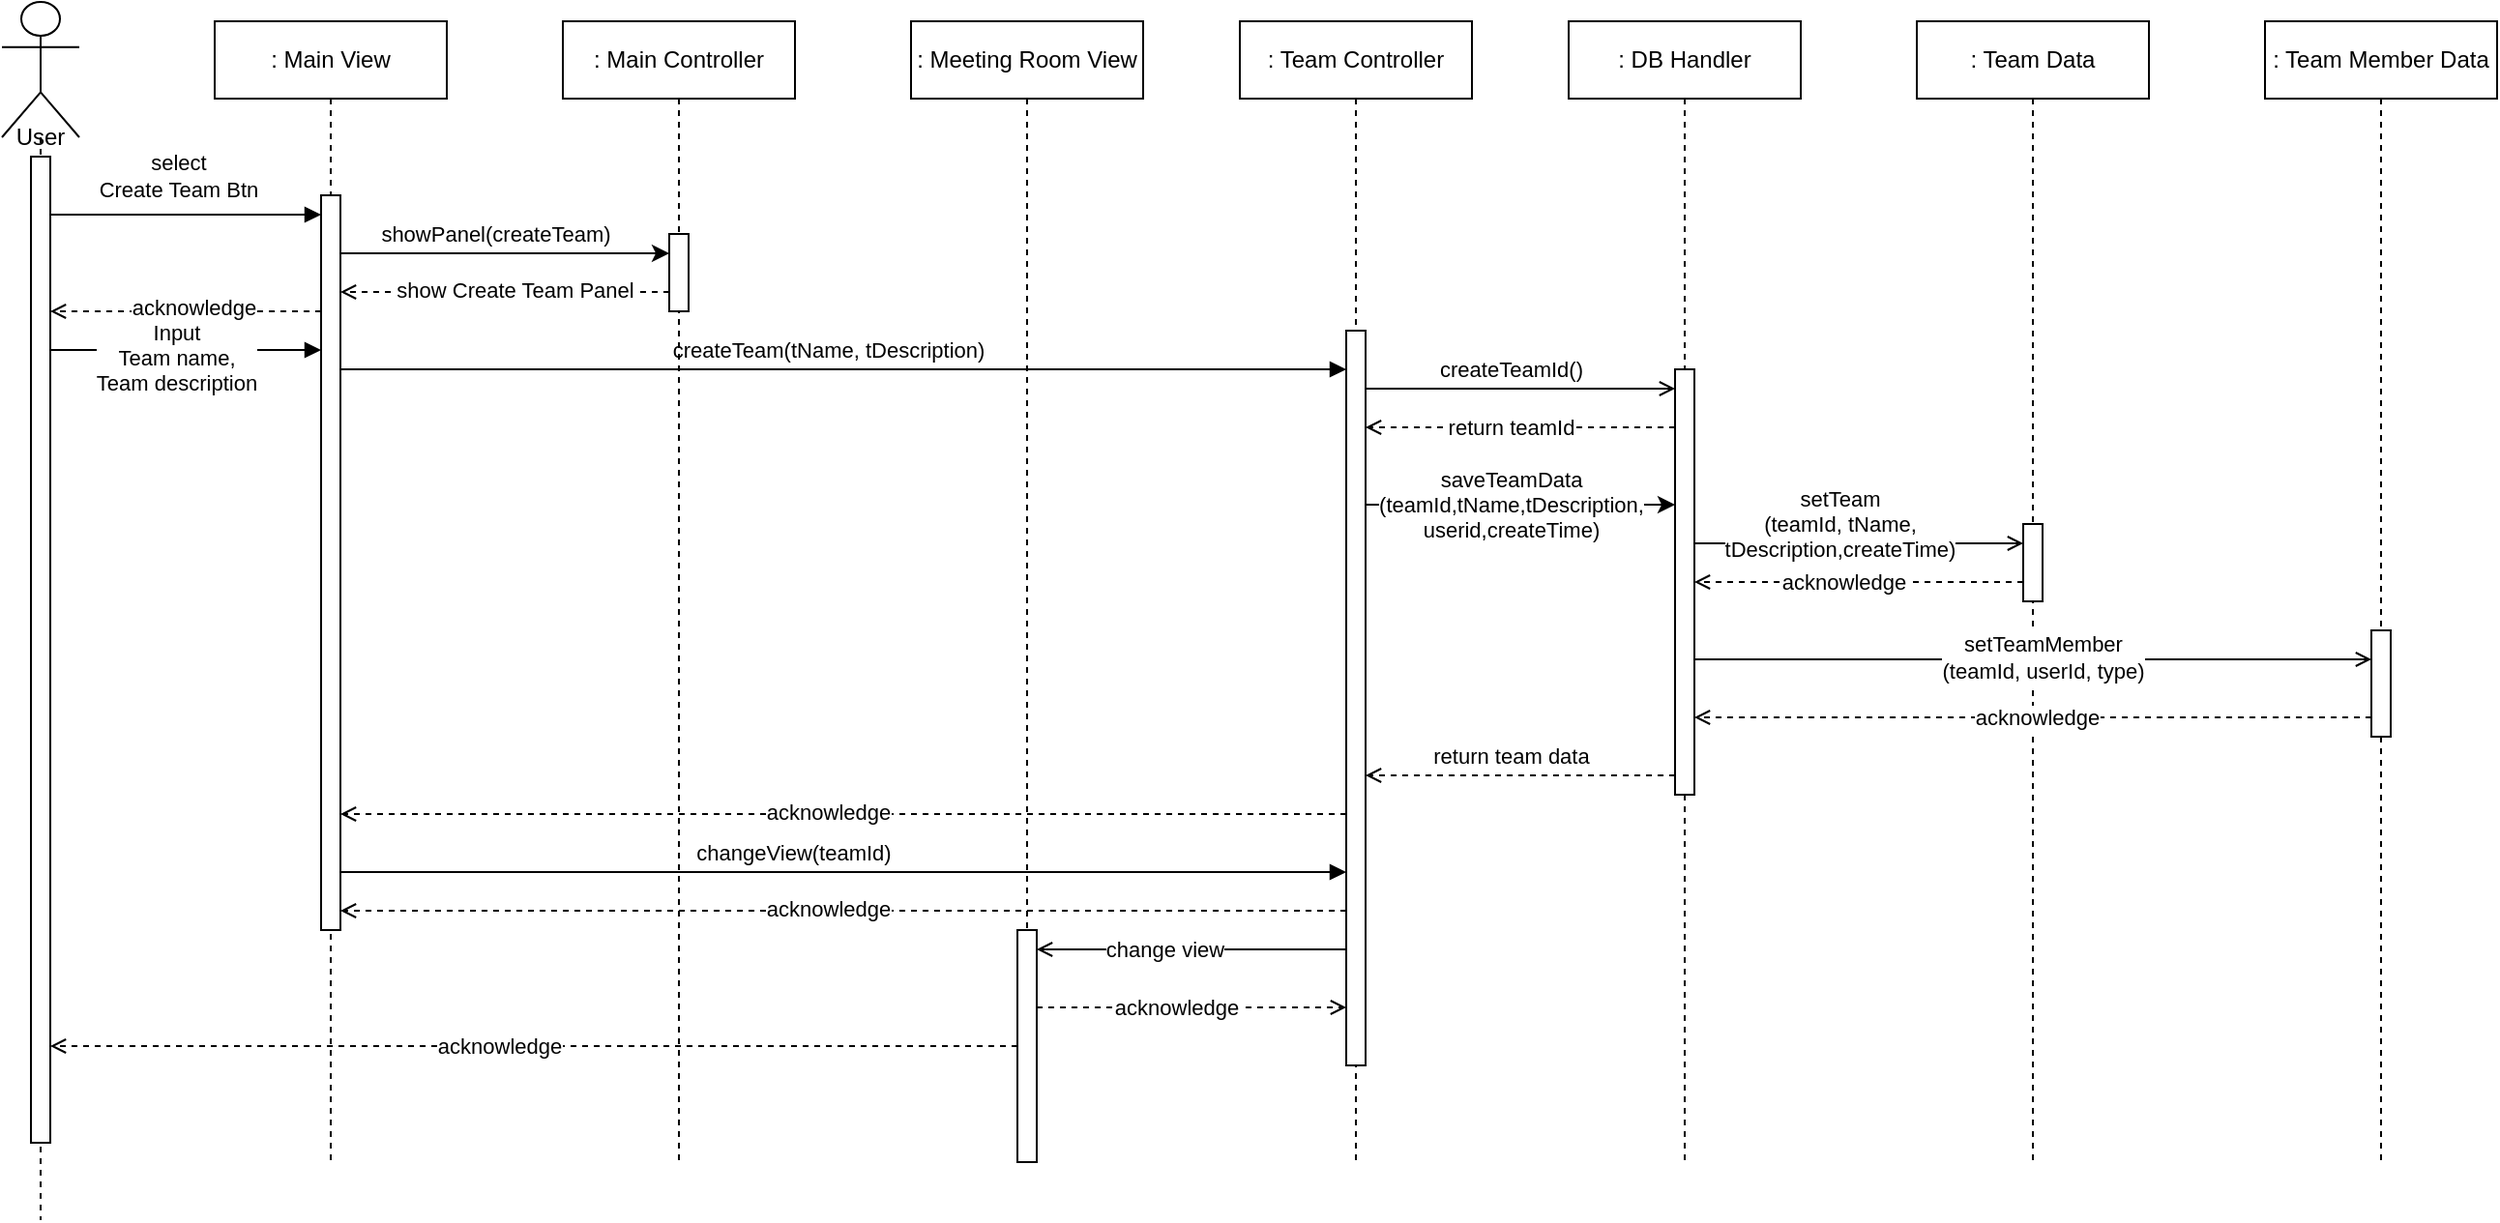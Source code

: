 <mxfile version="14.7.6" type="github"><diagram id="KoOCsL7IerZmDVaIZsQJ" name="Page-1"><mxGraphModel dx="1298" dy="834" grid="1" gridSize="10" guides="1" tooltips="1" connect="1" arrows="1" fold="1" page="1" pageScale="1" pageWidth="827" pageHeight="1169" math="0" shadow="0"><root><mxCell id="0"/><mxCell id="1" parent="0"/><mxCell id="SIA6TbX_IePgMJy5oAV3-4" value=": Meeting Room View" style="shape=umlLifeline;perimeter=lifelinePerimeter;whiteSpace=wrap;html=1;container=1;collapsible=0;recursiveResize=0;outlineConnect=0;" parent="1" vertex="1"><mxGeometry x="560" y="40" width="120" height="590" as="geometry"/></mxCell><mxCell id="SIA6TbX_IePgMJy5oAV3-6" value=": Team Controller" style="shape=umlLifeline;perimeter=lifelinePerimeter;whiteSpace=wrap;html=1;container=1;collapsible=0;recursiveResize=0;outlineConnect=0;" parent="1" vertex="1"><mxGeometry x="730" y="40" width="120" height="590" as="geometry"/></mxCell><mxCell id="SIA6TbX_IePgMJy5oAV3-10" value=": Team Data" style="shape=umlLifeline;perimeter=lifelinePerimeter;whiteSpace=wrap;html=1;container=1;collapsible=0;recursiveResize=0;outlineConnect=0;" parent="1" vertex="1"><mxGeometry x="1080" y="40" width="120" height="590" as="geometry"/></mxCell><mxCell id="SIA6TbX_IePgMJy5oAV3-12" value=": DB Handler" style="shape=umlLifeline;perimeter=lifelinePerimeter;whiteSpace=wrap;html=1;container=1;collapsible=0;recursiveResize=0;outlineConnect=0;" parent="1" vertex="1"><mxGeometry x="900" y="40" width="120" height="590" as="geometry"/></mxCell><mxCell id="SIA6TbX_IePgMJy5oAV3-13" value="" style="shape=umlLifeline;participant=umlActor;perimeter=lifelinePerimeter;whiteSpace=wrap;html=1;container=1;collapsible=0;recursiveResize=0;verticalAlign=top;spacingTop=36;outlineConnect=0;size=70;" parent="1" vertex="1"><mxGeometry x="90" y="30" width="40" height="630" as="geometry"/></mxCell><mxCell id="SIA6TbX_IePgMJy5oAV3-14" value="" style="html=1;points=[];perimeter=orthogonalPerimeter;" parent="SIA6TbX_IePgMJy5oAV3-13" vertex="1"><mxGeometry x="15" y="80" width="10" height="510" as="geometry"/></mxCell><mxCell id="SIA6TbX_IePgMJy5oAV3-15" value="User" style="text;html=1;strokeColor=none;fillColor=none;align=center;verticalAlign=middle;whiteSpace=wrap;rounded=0;" parent="SIA6TbX_IePgMJy5oAV3-13" vertex="1"><mxGeometry y="60" width="40" height="20" as="geometry"/></mxCell><mxCell id="uCHtYthcjUW0IdeamV3n-2" value="" style="edgeStyle=orthogonalEdgeStyle;rounded=0;orthogonalLoop=1;jettySize=auto;html=1;endArrow=open;endFill=0;" parent="1" source="SIA6TbX_IePgMJy5oAV3-28" target="uCHtYthcjUW0IdeamV3n-1" edge="1"><mxGeometry relative="1" as="geometry"><mxPoint x="930" y="270" as="targetPoint"/><Array as="points"><mxPoint x="900" y="230"/><mxPoint x="900" y="230"/></Array></mxGeometry></mxCell><mxCell id="uCHtYthcjUW0IdeamV3n-24" value="createTeamId()" style="edgeLabel;html=1;align=center;verticalAlign=middle;resizable=0;points=[];" parent="uCHtYthcjUW0IdeamV3n-2" vertex="1" connectable="0"><mxGeometry x="-0.237" y="-1" relative="1" as="geometry"><mxPoint x="14" y="-11" as="offset"/></mxGeometry></mxCell><mxCell id="e2vInGb-3fhjZgSA6Eiw-13" style="edgeStyle=orthogonalEdgeStyle;rounded=0;orthogonalLoop=1;jettySize=auto;html=1;" parent="1" source="SIA6TbX_IePgMJy5oAV3-28" target="uCHtYthcjUW0IdeamV3n-1" edge="1"><mxGeometry relative="1" as="geometry"><Array as="points"><mxPoint x="910" y="290"/><mxPoint x="910" y="290"/></Array></mxGeometry></mxCell><mxCell id="e2vInGb-3fhjZgSA6Eiw-14" value="saveTeamData&lt;br&gt;(teamId,tName,tDescription,&lt;br&gt;userid,createTime)" style="edgeLabel;html=1;align=center;verticalAlign=middle;resizable=0;points=[];" parent="e2vInGb-3fhjZgSA6Eiw-13" vertex="1" connectable="0"><mxGeometry x="-0.2" y="1" relative="1" as="geometry"><mxPoint x="11" y="1" as="offset"/></mxGeometry></mxCell><mxCell id="e2vInGb-3fhjZgSA6Eiw-27" style="edgeStyle=orthogonalEdgeStyle;rounded=0;orthogonalLoop=1;jettySize=auto;html=1;endArrow=open;endFill=0;dashed=1;" parent="1" source="SIA6TbX_IePgMJy5oAV3-28" target="e2vInGb-3fhjZgSA6Eiw-2" edge="1"><mxGeometry relative="1" as="geometry"><Array as="points"><mxPoint x="580" y="450"/><mxPoint x="580" y="450"/></Array></mxGeometry></mxCell><mxCell id="e2vInGb-3fhjZgSA6Eiw-28" value="acknowledge" style="edgeLabel;html=1;align=center;verticalAlign=middle;resizable=0;points=[];" parent="e2vInGb-3fhjZgSA6Eiw-27" vertex="1" connectable="0"><mxGeometry x="0.097" y="-1" relative="1" as="geometry"><mxPoint x="17" as="offset"/></mxGeometry></mxCell><mxCell id="e2vInGb-3fhjZgSA6Eiw-40" style="edgeStyle=orthogonalEdgeStyle;rounded=0;orthogonalLoop=1;jettySize=auto;html=1;endArrow=open;endFill=0;" parent="1" source="SIA6TbX_IePgMJy5oAV3-28" target="e2vInGb-3fhjZgSA6Eiw-39" edge="1"><mxGeometry relative="1" as="geometry"><Array as="points"><mxPoint x="760" y="520"/><mxPoint x="760" y="520"/></Array></mxGeometry></mxCell><mxCell id="e2vInGb-3fhjZgSA6Eiw-41" value="change view" style="edgeLabel;html=1;align=center;verticalAlign=middle;resizable=0;points=[];" parent="e2vInGb-3fhjZgSA6Eiw-40" vertex="1" connectable="0"><mxGeometry x="0.175" y="4" relative="1" as="geometry"><mxPoint y="-4" as="offset"/></mxGeometry></mxCell><mxCell id="SIA6TbX_IePgMJy5oAV3-28" value="" style="html=1;points=[];perimeter=orthogonalPerimeter;" parent="1" vertex="1"><mxGeometry x="785" y="200" width="10" height="380" as="geometry"/></mxCell><mxCell id="uCHtYthcjUW0IdeamV3n-10" style="edgeStyle=orthogonalEdgeStyle;rounded=0;orthogonalLoop=1;jettySize=auto;html=1;dashed=1;endArrow=open;endFill=0;" parent="1" edge="1"><mxGeometry relative="1" as="geometry"><Array as="points"><mxPoint x="860" y="430"/><mxPoint x="860" y="430"/></Array><mxPoint x="955" y="430" as="sourcePoint"/><mxPoint x="795" y="430" as="targetPoint"/></mxGeometry></mxCell><mxCell id="uCHtYthcjUW0IdeamV3n-29" value="return team data" style="edgeLabel;html=1;align=center;verticalAlign=middle;resizable=0;points=[];" parent="uCHtYthcjUW0IdeamV3n-10" vertex="1" connectable="0"><mxGeometry x="0.062" y="3" relative="1" as="geometry"><mxPoint y="-13" as="offset"/></mxGeometry></mxCell><mxCell id="e2vInGb-3fhjZgSA6Eiw-10" style="edgeStyle=orthogonalEdgeStyle;rounded=0;orthogonalLoop=1;jettySize=auto;html=1;dashed=1;endArrow=open;endFill=0;" parent="1" source="uCHtYthcjUW0IdeamV3n-1" target="SIA6TbX_IePgMJy5oAV3-28" edge="1"><mxGeometry relative="1" as="geometry"><Array as="points"><mxPoint x="920" y="250"/><mxPoint x="920" y="250"/></Array></mxGeometry></mxCell><mxCell id="e2vInGb-3fhjZgSA6Eiw-11" value="return teamId" style="edgeLabel;html=1;align=center;verticalAlign=middle;resizable=0;points=[];" parent="e2vInGb-3fhjZgSA6Eiw-10" vertex="1" connectable="0"><mxGeometry x="0.125" y="4" relative="1" as="geometry"><mxPoint x="5" y="-4" as="offset"/></mxGeometry></mxCell><mxCell id="e2vInGb-3fhjZgSA6Eiw-23" style="edgeStyle=orthogonalEdgeStyle;rounded=0;orthogonalLoop=1;jettySize=auto;html=1;endArrow=open;endFill=0;" parent="1" source="uCHtYthcjUW0IdeamV3n-1" target="e2vInGb-3fhjZgSA6Eiw-18" edge="1"><mxGeometry relative="1" as="geometry"><Array as="points"><mxPoint x="1230" y="370"/><mxPoint x="1230" y="370"/></Array></mxGeometry></mxCell><mxCell id="e2vInGb-3fhjZgSA6Eiw-24" value="setTeamMember&lt;br&gt;(teamId, userId, type)" style="edgeLabel;html=1;align=center;verticalAlign=middle;resizable=0;points=[];" parent="e2vInGb-3fhjZgSA6Eiw-23" vertex="1" connectable="0"><mxGeometry x="0.034" y="-3" relative="1" as="geometry"><mxPoint x="-1" y="-4" as="offset"/></mxGeometry></mxCell><mxCell id="uCHtYthcjUW0IdeamV3n-1" value="" style="html=1;points=[];perimeter=orthogonalPerimeter;" parent="1" vertex="1"><mxGeometry x="955" y="220" width="10" height="220" as="geometry"/></mxCell><mxCell id="uCHtYthcjUW0IdeamV3n-8" style="edgeStyle=orthogonalEdgeStyle;rounded=0;orthogonalLoop=1;jettySize=auto;html=1;endArrow=open;endFill=0;" parent="1" source="uCHtYthcjUW0IdeamV3n-1" target="uCHtYthcjUW0IdeamV3n-5" edge="1"><mxGeometry relative="1" as="geometry"><mxPoint x="1125" y="280" as="sourcePoint"/><Array as="points"><mxPoint x="1010" y="310"/><mxPoint x="1010" y="310"/></Array></mxGeometry></mxCell><mxCell id="uCHtYthcjUW0IdeamV3n-26" value="setTeam&lt;br&gt;(teamId, tName, &lt;br&gt;tDescription,createTime)" style="edgeLabel;html=1;align=center;verticalAlign=middle;resizable=0;points=[];" parent="uCHtYthcjUW0IdeamV3n-8" vertex="1" connectable="0"><mxGeometry x="-0.167" y="4" relative="1" as="geometry"><mxPoint x="4" y="-6" as="offset"/></mxGeometry></mxCell><mxCell id="e2vInGb-3fhjZgSA6Eiw-15" style="edgeStyle=orthogonalEdgeStyle;rounded=0;orthogonalLoop=1;jettySize=auto;html=1;dashed=1;endArrow=open;endFill=0;" parent="1" source="uCHtYthcjUW0IdeamV3n-5" target="uCHtYthcjUW0IdeamV3n-1" edge="1"><mxGeometry relative="1" as="geometry"><Array as="points"><mxPoint x="1090" y="330"/><mxPoint x="1090" y="330"/></Array></mxGeometry></mxCell><mxCell id="e2vInGb-3fhjZgSA6Eiw-16" value="acknowledge" style="edgeLabel;html=1;align=center;verticalAlign=middle;resizable=0;points=[];" parent="e2vInGb-3fhjZgSA6Eiw-15" vertex="1" connectable="0"><mxGeometry x="0.094" y="-3" relative="1" as="geometry"><mxPoint y="3" as="offset"/></mxGeometry></mxCell><mxCell id="uCHtYthcjUW0IdeamV3n-5" value="" style="html=1;points=[];perimeter=orthogonalPerimeter;" parent="1" vertex="1"><mxGeometry x="1135" y="300" width="10" height="40" as="geometry"/></mxCell><mxCell id="e2vInGb-3fhjZgSA6Eiw-1" value=": Main View" style="shape=umlLifeline;perimeter=lifelinePerimeter;whiteSpace=wrap;html=1;container=1;collapsible=0;recursiveResize=0;outlineConnect=0;" parent="1" vertex="1"><mxGeometry x="200" y="40" width="120" height="590" as="geometry"/></mxCell><mxCell id="e2vInGb-3fhjZgSA6Eiw-2" value="" style="html=1;points=[];perimeter=orthogonalPerimeter;" parent="e2vInGb-3fhjZgSA6Eiw-1" vertex="1"><mxGeometry x="55" y="90" width="10" height="380" as="geometry"/></mxCell><mxCell id="e2vInGb-3fhjZgSA6Eiw-3" style="edgeStyle=orthogonalEdgeStyle;rounded=0;orthogonalLoop=1;jettySize=auto;html=1;endArrow=block;endFill=1;" parent="1" source="SIA6TbX_IePgMJy5oAV3-14" target="e2vInGb-3fhjZgSA6Eiw-2" edge="1"><mxGeometry relative="1" as="geometry"><Array as="points"><mxPoint x="180" y="140"/><mxPoint x="180" y="140"/></Array></mxGeometry></mxCell><mxCell id="e2vInGb-3fhjZgSA6Eiw-4" value="select&lt;br&gt;Create Team Btn" style="edgeLabel;html=1;align=center;verticalAlign=middle;resizable=0;points=[];" parent="e2vInGb-3fhjZgSA6Eiw-3" vertex="1" connectable="0"><mxGeometry x="-0.153" y="2" relative="1" as="geometry"><mxPoint x="6" y="-18" as="offset"/></mxGeometry></mxCell><mxCell id="e2vInGb-3fhjZgSA6Eiw-5" style="edgeStyle=orthogonalEdgeStyle;rounded=0;orthogonalLoop=1;jettySize=auto;html=1;endArrow=block;endFill=1;" parent="1" source="e2vInGb-3fhjZgSA6Eiw-2" target="SIA6TbX_IePgMJy5oAV3-28" edge="1"><mxGeometry relative="1" as="geometry"><Array as="points"><mxPoint x="510" y="480"/><mxPoint x="510" y="480"/></Array></mxGeometry></mxCell><mxCell id="e2vInGb-3fhjZgSA6Eiw-6" value="changeView(teamId)" style="edgeLabel;html=1;align=center;verticalAlign=middle;resizable=0;points=[];" parent="e2vInGb-3fhjZgSA6Eiw-5" vertex="1" connectable="0"><mxGeometry x="-0.312" y="1" relative="1" as="geometry"><mxPoint x="55" y="-9" as="offset"/></mxGeometry></mxCell><mxCell id="e2vInGb-3fhjZgSA6Eiw-7" style="edgeStyle=orthogonalEdgeStyle;rounded=0;orthogonalLoop=1;jettySize=auto;html=1;endArrow=block;endFill=1;" parent="1" source="e2vInGb-3fhjZgSA6Eiw-2" target="SIA6TbX_IePgMJy5oAV3-28" edge="1"><mxGeometry relative="1" as="geometry"><Array as="points"><mxPoint x="490" y="220"/><mxPoint x="490" y="220"/></Array></mxGeometry></mxCell><mxCell id="e2vInGb-3fhjZgSA6Eiw-8" value="createTeam(tName, tDescription)" style="edgeLabel;html=1;align=center;verticalAlign=middle;resizable=0;points=[];" parent="e2vInGb-3fhjZgSA6Eiw-7" vertex="1" connectable="0"><mxGeometry x="-0.097" relative="1" as="geometry"><mxPoint x="17" y="-10" as="offset"/></mxGeometry></mxCell><mxCell id="e2vInGb-3fhjZgSA6Eiw-9" value=": Team Member Data" style="shape=umlLifeline;perimeter=lifelinePerimeter;whiteSpace=wrap;html=1;container=1;collapsible=0;recursiveResize=0;outlineConnect=0;" parent="1" vertex="1"><mxGeometry x="1260" y="40" width="120" height="590" as="geometry"/></mxCell><mxCell id="e2vInGb-3fhjZgSA6Eiw-25" style="edgeStyle=orthogonalEdgeStyle;rounded=0;orthogonalLoop=1;jettySize=auto;html=1;dashed=1;endArrow=open;endFill=0;" parent="1" source="e2vInGb-3fhjZgSA6Eiw-18" target="uCHtYthcjUW0IdeamV3n-1" edge="1"><mxGeometry relative="1" as="geometry"><Array as="points"><mxPoint x="1050" y="400"/><mxPoint x="1050" y="400"/></Array></mxGeometry></mxCell><mxCell id="e2vInGb-3fhjZgSA6Eiw-26" value="acknowledge" style="edgeLabel;html=1;align=center;verticalAlign=middle;resizable=0;points=[];" parent="e2vInGb-3fhjZgSA6Eiw-25" vertex="1" connectable="0"><mxGeometry x="-0.011" relative="1" as="geometry"><mxPoint as="offset"/></mxGeometry></mxCell><mxCell id="e2vInGb-3fhjZgSA6Eiw-18" value="" style="html=1;points=[];perimeter=orthogonalPerimeter;" parent="1" vertex="1"><mxGeometry x="1315" y="355" width="10" height="55" as="geometry"/></mxCell><mxCell id="e2vInGb-3fhjZgSA6Eiw-29" value=": Main Controller" style="shape=umlLifeline;perimeter=lifelinePerimeter;whiteSpace=wrap;html=1;container=1;collapsible=0;recursiveResize=0;outlineConnect=0;" parent="1" vertex="1"><mxGeometry x="380" y="40" width="120" height="590" as="geometry"/></mxCell><mxCell id="e2vInGb-3fhjZgSA6Eiw-32" style="edgeStyle=orthogonalEdgeStyle;rounded=0;orthogonalLoop=1;jettySize=auto;html=1;dashed=1;endArrow=open;endFill=0;" parent="1" source="e2vInGb-3fhjZgSA6Eiw-30" target="e2vInGb-3fhjZgSA6Eiw-2" edge="1"><mxGeometry relative="1" as="geometry"><Array as="points"><mxPoint x="290" y="180"/><mxPoint x="290" y="180"/></Array></mxGeometry></mxCell><mxCell id="e2vInGb-3fhjZgSA6Eiw-34" value="show Create Team Panel" style="edgeLabel;html=1;align=center;verticalAlign=middle;resizable=0;points=[];" parent="e2vInGb-3fhjZgSA6Eiw-32" vertex="1" connectable="0"><mxGeometry x="-0.059" y="-1" relative="1" as="geometry"><mxPoint as="offset"/></mxGeometry></mxCell><mxCell id="e2vInGb-3fhjZgSA6Eiw-30" value="" style="html=1;points=[];perimeter=orthogonalPerimeter;" parent="1" vertex="1"><mxGeometry x="435" y="150" width="10" height="40" as="geometry"/></mxCell><mxCell id="e2vInGb-3fhjZgSA6Eiw-31" style="edgeStyle=orthogonalEdgeStyle;rounded=0;orthogonalLoop=1;jettySize=auto;html=1;" parent="1" source="e2vInGb-3fhjZgSA6Eiw-2" target="e2vInGb-3fhjZgSA6Eiw-30" edge="1"><mxGeometry relative="1" as="geometry"><Array as="points"><mxPoint x="380" y="160"/><mxPoint x="380" y="160"/></Array></mxGeometry></mxCell><mxCell id="e2vInGb-3fhjZgSA6Eiw-33" value="showPanel(createTeam)" style="edgeLabel;html=1;align=center;verticalAlign=middle;resizable=0;points=[];" parent="e2vInGb-3fhjZgSA6Eiw-31" vertex="1" connectable="0"><mxGeometry x="-0.141" y="2" relative="1" as="geometry"><mxPoint x="7" y="-8" as="offset"/></mxGeometry></mxCell><mxCell id="e2vInGb-3fhjZgSA6Eiw-37" style="edgeStyle=orthogonalEdgeStyle;rounded=0;orthogonalLoop=1;jettySize=auto;html=1;endArrow=block;endFill=1;" parent="1" source="SIA6TbX_IePgMJy5oAV3-14" target="e2vInGb-3fhjZgSA6Eiw-2" edge="1"><mxGeometry relative="1" as="geometry"><Array as="points"><mxPoint x="240" y="210"/><mxPoint x="240" y="210"/></Array></mxGeometry></mxCell><mxCell id="e2vInGb-3fhjZgSA6Eiw-38" value="Input&lt;br&gt;Team name, &lt;br&gt;Team description" style="edgeLabel;html=1;align=center;verticalAlign=middle;resizable=0;points=[];" parent="e2vInGb-3fhjZgSA6Eiw-37" vertex="1" connectable="0"><mxGeometry x="-0.071" y="-4" relative="1" as="geometry"><mxPoint as="offset"/></mxGeometry></mxCell><mxCell id="e2vInGb-3fhjZgSA6Eiw-42" style="edgeStyle=orthogonalEdgeStyle;rounded=0;orthogonalLoop=1;jettySize=auto;html=1;endArrow=open;endFill=0;dashed=1;" parent="1" source="e2vInGb-3fhjZgSA6Eiw-39" target="SIA6TbX_IePgMJy5oAV3-14" edge="1"><mxGeometry relative="1" as="geometry"><Array as="points"><mxPoint x="240" y="570"/><mxPoint x="240" y="570"/></Array></mxGeometry></mxCell><mxCell id="e2vInGb-3fhjZgSA6Eiw-43" value="acknowledge" style="edgeLabel;html=1;align=center;verticalAlign=middle;resizable=0;points=[];" parent="e2vInGb-3fhjZgSA6Eiw-42" vertex="1" connectable="0"><mxGeometry x="0.114" y="-2" relative="1" as="geometry"><mxPoint x="10" y="2" as="offset"/></mxGeometry></mxCell><mxCell id="e2vInGb-3fhjZgSA6Eiw-45" style="edgeStyle=orthogonalEdgeStyle;rounded=0;orthogonalLoop=1;jettySize=auto;html=1;dashed=1;endArrow=open;endFill=0;" parent="1" source="e2vInGb-3fhjZgSA6Eiw-39" target="SIA6TbX_IePgMJy5oAV3-28" edge="1"><mxGeometry relative="1" as="geometry"><Array as="points"><mxPoint x="670" y="550"/><mxPoint x="670" y="550"/></Array></mxGeometry></mxCell><mxCell id="e2vInGb-3fhjZgSA6Eiw-46" value="acknowledge" style="edgeLabel;html=1;align=center;verticalAlign=middle;resizable=0;points=[];" parent="e2vInGb-3fhjZgSA6Eiw-45" vertex="1" connectable="0"><mxGeometry x="-0.1" relative="1" as="geometry"><mxPoint as="offset"/></mxGeometry></mxCell><mxCell id="e2vInGb-3fhjZgSA6Eiw-39" value="" style="html=1;points=[];perimeter=orthogonalPerimeter;" parent="1" vertex="1"><mxGeometry x="615" y="510" width="10" height="120" as="geometry"/></mxCell><mxCell id="e2vInGb-3fhjZgSA6Eiw-49" style="edgeStyle=orthogonalEdgeStyle;rounded=0;orthogonalLoop=1;jettySize=auto;html=1;dashed=1;endArrow=open;endFill=0;" parent="1" source="e2vInGb-3fhjZgSA6Eiw-2" target="SIA6TbX_IePgMJy5oAV3-14" edge="1"><mxGeometry relative="1" as="geometry"><Array as="points"><mxPoint x="160" y="190"/><mxPoint x="160" y="190"/></Array></mxGeometry></mxCell><mxCell id="e2vInGb-3fhjZgSA6Eiw-50" value="acknowledge" style="edgeLabel;html=1;align=center;verticalAlign=middle;resizable=0;points=[];" parent="e2vInGb-3fhjZgSA6Eiw-49" vertex="1" connectable="0"><mxGeometry x="-0.057" y="-2" relative="1" as="geometry"><mxPoint as="offset"/></mxGeometry></mxCell><mxCell id="e2vInGb-3fhjZgSA6Eiw-51" style="edgeStyle=orthogonalEdgeStyle;rounded=0;orthogonalLoop=1;jettySize=auto;html=1;endArrow=open;endFill=0;dashed=1;" parent="1" edge="1"><mxGeometry relative="1" as="geometry"><mxPoint x="785" y="500" as="sourcePoint"/><mxPoint x="265" y="500" as="targetPoint"/><Array as="points"><mxPoint x="580" y="500"/><mxPoint x="580" y="500"/></Array></mxGeometry></mxCell><mxCell id="e2vInGb-3fhjZgSA6Eiw-52" value="acknowledge" style="edgeLabel;html=1;align=center;verticalAlign=middle;resizable=0;points=[];" parent="e2vInGb-3fhjZgSA6Eiw-51" vertex="1" connectable="0"><mxGeometry x="0.097" y="-1" relative="1" as="geometry"><mxPoint x="17" as="offset"/></mxGeometry></mxCell></root></mxGraphModel></diagram></mxfile>